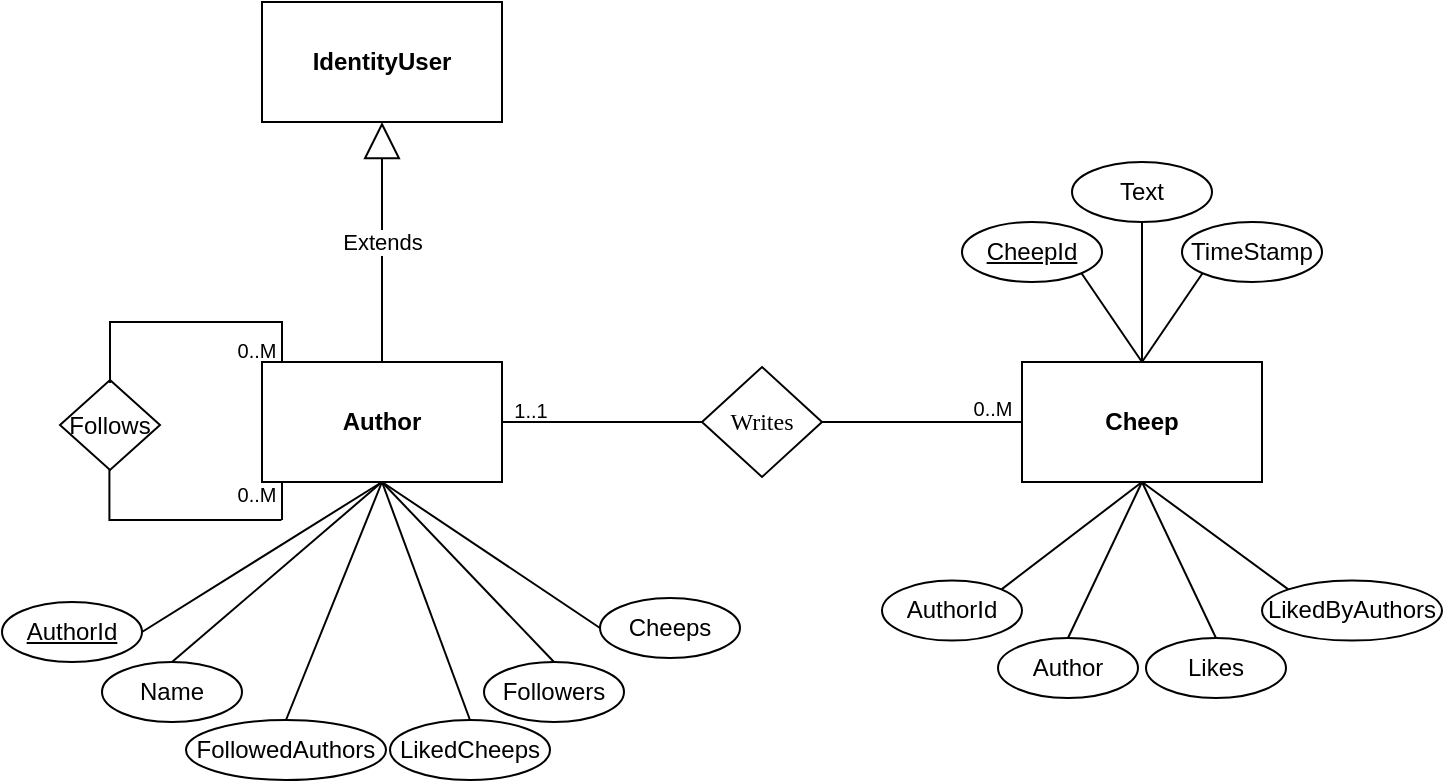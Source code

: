 <mxfile scale="1" border="0" version="25.0.3">
  <diagram name="Page-1" id="4bUbKnh6gYmCgnC6cDFE">
    <mxGraphModel dx="794" dy="1558" grid="1" gridSize="10" guides="1" tooltips="1" connect="1" arrows="1" fold="1" page="1" pageScale="1" pageWidth="850" pageHeight="1100" math="0" shadow="0">
      <root>
        <mxCell id="0" />
        <mxCell id="1" parent="0" />
        <mxCell id="akzryGPyI8L7cmVsOfkp-1" value="&lt;b style=&quot;&quot;&gt;Author&lt;/b&gt;" style="rounded=0;whiteSpace=wrap;html=1;" parent="1" vertex="1">
          <mxGeometry x="320" y="160" width="120" height="60" as="geometry" />
        </mxCell>
        <mxCell id="akzryGPyI8L7cmVsOfkp-4" value="&lt;font face=&quot;Times New Roman&quot;&gt;Writes&lt;/font&gt;" style="rhombus;whiteSpace=wrap;html=1;" parent="1" vertex="1">
          <mxGeometry x="540" y="162.5" width="60" height="55" as="geometry" />
        </mxCell>
        <mxCell id="akzryGPyI8L7cmVsOfkp-2" value="&lt;font face=&quot;Helvetica&quot;&gt;&lt;b&gt;Cheep&lt;/b&gt;&lt;/font&gt;" style="rounded=0;whiteSpace=wrap;html=1;" parent="1" vertex="1">
          <mxGeometry x="700" y="160" width="120" height="60" as="geometry" />
        </mxCell>
        <mxCell id="akzryGPyI8L7cmVsOfkp-7" value="" style="endArrow=none;html=1;rounded=0;entryX=0;entryY=0.5;entryDx=0;entryDy=0;exitX=1;exitY=0.5;exitDx=0;exitDy=0;" parent="1" source="akzryGPyI8L7cmVsOfkp-1" target="akzryGPyI8L7cmVsOfkp-4" edge="1">
          <mxGeometry width="50" height="50" relative="1" as="geometry">
            <mxPoint x="400" y="300" as="sourcePoint" />
            <mxPoint x="470" y="230" as="targetPoint" />
          </mxGeometry>
        </mxCell>
        <mxCell id="akzryGPyI8L7cmVsOfkp-8" value="" style="endArrow=none;html=1;rounded=0;entryX=0;entryY=0.5;entryDx=0;entryDy=0;" parent="1" source="akzryGPyI8L7cmVsOfkp-4" target="akzryGPyI8L7cmVsOfkp-2" edge="1">
          <mxGeometry width="50" height="50" relative="1" as="geometry">
            <mxPoint x="400" y="300" as="sourcePoint" />
            <mxPoint x="625" y="190" as="targetPoint" />
          </mxGeometry>
        </mxCell>
        <mxCell id="akzryGPyI8L7cmVsOfkp-9" value="&lt;u&gt;&lt;font face=&quot;Helvetica&quot;&gt;AuthorId&lt;/font&gt;&lt;/u&gt;" style="ellipse;whiteSpace=wrap;html=1;" parent="1" vertex="1">
          <mxGeometry x="190" y="280" width="70" height="30" as="geometry" />
        </mxCell>
        <mxCell id="akzryGPyI8L7cmVsOfkp-10" value="Name" style="ellipse;whiteSpace=wrap;html=1;" parent="1" vertex="1">
          <mxGeometry x="240" y="310" width="70" height="30" as="geometry" />
        </mxCell>
        <mxCell id="akzryGPyI8L7cmVsOfkp-11" value="&lt;font face=&quot;Helvetica&quot;&gt;Extends&lt;/font&gt;" style="endArrow=block;endSize=16;endFill=0;html=1;rounded=0;exitX=0.5;exitY=0;exitDx=0;exitDy=0;" parent="1" source="akzryGPyI8L7cmVsOfkp-1" edge="1">
          <mxGeometry width="160" relative="1" as="geometry">
            <mxPoint x="340" y="350" as="sourcePoint" />
            <mxPoint x="380" y="40" as="targetPoint" />
          </mxGeometry>
        </mxCell>
        <mxCell id="akzryGPyI8L7cmVsOfkp-13" value="&lt;b&gt;IdentityUser&lt;/b&gt;" style="rounded=0;whiteSpace=wrap;html=1;" parent="1" vertex="1">
          <mxGeometry x="320" y="-20" width="120" height="60" as="geometry" />
        </mxCell>
        <mxCell id="akzryGPyI8L7cmVsOfkp-14" value="&lt;font face=&quot;Helvetica&quot;&gt;FollowedAuthors&lt;/font&gt;" style="ellipse;whiteSpace=wrap;html=1;" parent="1" vertex="1">
          <mxGeometry x="282" y="339" width="100" height="30" as="geometry" />
        </mxCell>
        <mxCell id="akzryGPyI8L7cmVsOfkp-15" value="&lt;font face=&quot;Helvetica&quot;&gt;Cheeps&lt;/font&gt;" style="ellipse;whiteSpace=wrap;html=1;" parent="1" vertex="1">
          <mxGeometry x="489" y="278" width="70" height="30" as="geometry" />
        </mxCell>
        <mxCell id="akzryGPyI8L7cmVsOfkp-16" value="&lt;font face=&quot;Helvetica&quot;&gt;Followers&lt;/font&gt;" style="ellipse;whiteSpace=wrap;html=1;" parent="1" vertex="1">
          <mxGeometry x="431" y="310" width="70" height="30" as="geometry" />
        </mxCell>
        <mxCell id="akzryGPyI8L7cmVsOfkp-17" value="&lt;font face=&quot;Helvetica&quot;&gt;LikedCheeps&lt;/font&gt;" style="ellipse;whiteSpace=wrap;html=1;" parent="1" vertex="1">
          <mxGeometry x="384" y="339" width="80" height="30" as="geometry" />
        </mxCell>
        <mxCell id="akzryGPyI8L7cmVsOfkp-35" value="" style="endArrow=none;html=1;rounded=0;exitX=1;exitY=0.5;exitDx=0;exitDy=0;entryX=0.5;entryY=1;entryDx=0;entryDy=0;" parent="1" source="akzryGPyI8L7cmVsOfkp-9" target="akzryGPyI8L7cmVsOfkp-1" edge="1">
          <mxGeometry width="50" height="50" relative="1" as="geometry">
            <mxPoint x="270" y="270" as="sourcePoint" />
            <mxPoint x="320" y="220" as="targetPoint" />
          </mxGeometry>
        </mxCell>
        <mxCell id="akzryGPyI8L7cmVsOfkp-36" value="" style="endArrow=none;html=1;rounded=0;exitX=0.5;exitY=0;exitDx=0;exitDy=0;" parent="1" source="akzryGPyI8L7cmVsOfkp-10" edge="1">
          <mxGeometry width="50" height="50" relative="1" as="geometry">
            <mxPoint x="270" y="275" as="sourcePoint" />
            <mxPoint x="380" y="220" as="targetPoint" />
          </mxGeometry>
        </mxCell>
        <mxCell id="akzryGPyI8L7cmVsOfkp-37" value="" style="endArrow=none;html=1;rounded=0;exitX=0.5;exitY=0;exitDx=0;exitDy=0;entryX=0.5;entryY=1;entryDx=0;entryDy=0;" parent="1" source="akzryGPyI8L7cmVsOfkp-14" target="akzryGPyI8L7cmVsOfkp-1" edge="1">
          <mxGeometry width="50" height="50" relative="1" as="geometry">
            <mxPoint x="285" y="320" as="sourcePoint" />
            <mxPoint x="360" y="230" as="targetPoint" />
          </mxGeometry>
        </mxCell>
        <mxCell id="akzryGPyI8L7cmVsOfkp-38" value="" style="endArrow=none;html=1;rounded=0;exitX=0.5;exitY=0;exitDx=0;exitDy=0;" parent="1" source="akzryGPyI8L7cmVsOfkp-17" edge="1">
          <mxGeometry width="50" height="50" relative="1" as="geometry">
            <mxPoint x="342" y="349" as="sourcePoint" />
            <mxPoint x="380" y="220" as="targetPoint" />
          </mxGeometry>
        </mxCell>
        <mxCell id="akzryGPyI8L7cmVsOfkp-39" value="" style="endArrow=none;html=1;rounded=0;exitX=0.5;exitY=0;exitDx=0;exitDy=0;entryX=0.5;entryY=1;entryDx=0;entryDy=0;" parent="1" source="akzryGPyI8L7cmVsOfkp-16" target="akzryGPyI8L7cmVsOfkp-1" edge="1">
          <mxGeometry width="50" height="50" relative="1" as="geometry">
            <mxPoint x="434" y="349" as="sourcePoint" />
            <mxPoint x="390" y="230" as="targetPoint" />
          </mxGeometry>
        </mxCell>
        <mxCell id="akzryGPyI8L7cmVsOfkp-42" value="" style="endArrow=none;html=1;rounded=0;exitX=0;exitY=0.5;exitDx=0;exitDy=0;" parent="1" source="akzryGPyI8L7cmVsOfkp-15" edge="1">
          <mxGeometry width="50" height="50" relative="1" as="geometry">
            <mxPoint x="475" y="310" as="sourcePoint" />
            <mxPoint x="380" y="220" as="targetPoint" />
          </mxGeometry>
        </mxCell>
        <mxCell id="akzryGPyI8L7cmVsOfkp-46" value="&lt;font face=&quot;Helvetica&quot;&gt;Follows&lt;/font&gt;" style="rhombus;whiteSpace=wrap;html=1;" parent="1" vertex="1">
          <mxGeometry x="219" y="169" width="50" height="45" as="geometry" />
        </mxCell>
        <mxCell id="akzryGPyI8L7cmVsOfkp-47" value="" style="shape=partialRectangle;whiteSpace=wrap;html=1;bottom=0;right=0;fillColor=none;" parent="1" vertex="1">
          <mxGeometry x="244" y="140" width="86" height="30" as="geometry" />
        </mxCell>
        <mxCell id="akzryGPyI8L7cmVsOfkp-48" value="" style="shape=partialRectangle;whiteSpace=wrap;html=1;bottom=0;right=0;fillColor=none;rotation=-90;" parent="1" vertex="1">
          <mxGeometry x="274.07" y="183.81" width="24.77" height="85.5" as="geometry" />
        </mxCell>
        <mxCell id="akzryGPyI8L7cmVsOfkp-58" value="" style="endArrow=none;html=1;rounded=0;entryX=1;entryY=0;entryDx=0;entryDy=0;" parent="1" target="akzryGPyI8L7cmVsOfkp-47" edge="1">
          <mxGeometry width="50" height="50" relative="1" as="geometry">
            <mxPoint x="330" y="160" as="sourcePoint" />
            <mxPoint x="770" y="140" as="targetPoint" />
          </mxGeometry>
        </mxCell>
        <mxCell id="akzryGPyI8L7cmVsOfkp-64" value="" style="endArrow=none;html=1;rounded=0;entryX=1;entryY=0;entryDx=0;entryDy=0;" parent="1" edge="1">
          <mxGeometry width="50" height="50" relative="1" as="geometry">
            <mxPoint x="330" y="239" as="sourcePoint" />
            <mxPoint x="330" y="220" as="targetPoint" />
          </mxGeometry>
        </mxCell>
        <mxCell id="akzryGPyI8L7cmVsOfkp-65" value="&lt;font face=&quot;Helvetica&quot; style=&quot;font-size: 10px;&quot;&gt;0..M&lt;/font&gt;" style="text;html=1;align=center;verticalAlign=middle;resizable=0;points=[];autosize=1;strokeColor=none;fillColor=none;" parent="1" vertex="1">
          <mxGeometry x="665" y="168" width="40" height="30" as="geometry" />
        </mxCell>
        <mxCell id="akzryGPyI8L7cmVsOfkp-67" value="&lt;font face=&quot;Helvetica&quot; style=&quot;font-size: 10px;&quot;&gt;1..1&lt;/font&gt;" style="text;html=1;align=center;verticalAlign=middle;resizable=0;points=[];autosize=1;strokeColor=none;fillColor=none;" parent="1" vertex="1">
          <mxGeometry x="434" y="169" width="40" height="30" as="geometry" />
        </mxCell>
        <mxCell id="akzryGPyI8L7cmVsOfkp-69" value="&lt;font face=&quot;Helvetica&quot; style=&quot;font-size: 10px;&quot;&gt;0..M&lt;/font&gt;" style="text;html=1;align=center;verticalAlign=middle;resizable=0;points=[];autosize=1;strokeColor=none;fillColor=none;" parent="1" vertex="1">
          <mxGeometry x="297" y="139" width="40" height="30" as="geometry" />
        </mxCell>
        <mxCell id="akzryGPyI8L7cmVsOfkp-70" value="&lt;font face=&quot;Helvetica&quot; style=&quot;font-size: 10px;&quot;&gt;0..M&lt;/font&gt;" style="text;html=1;align=center;verticalAlign=middle;resizable=0;points=[];autosize=1;strokeColor=none;fillColor=none;" parent="1" vertex="1">
          <mxGeometry x="297" y="211" width="40" height="30" as="geometry" />
        </mxCell>
        <mxCell id="akzryGPyI8L7cmVsOfkp-71" value="&lt;font face=&quot;Helvetica&quot;&gt;AuthorId&lt;/font&gt;" style="ellipse;whiteSpace=wrap;html=1;" parent="1" vertex="1">
          <mxGeometry x="630" y="269.31" width="70" height="30" as="geometry" />
        </mxCell>
        <mxCell id="akzryGPyI8L7cmVsOfkp-72" value="&lt;font face=&quot;Helvetica&quot;&gt;Author&lt;/font&gt;" style="ellipse;whiteSpace=wrap;html=1;" parent="1" vertex="1">
          <mxGeometry x="688" y="298" width="70" height="30" as="geometry" />
        </mxCell>
        <mxCell id="akzryGPyI8L7cmVsOfkp-73" value="Likes" style="ellipse;whiteSpace=wrap;html=1;" parent="1" vertex="1">
          <mxGeometry x="762" y="298" width="70" height="30" as="geometry" />
        </mxCell>
        <mxCell id="akzryGPyI8L7cmVsOfkp-74" value="&lt;font face=&quot;Helvetica&quot;&gt;LikedByAuthors&lt;/font&gt;" style="ellipse;whiteSpace=wrap;html=1;" parent="1" vertex="1">
          <mxGeometry x="820" y="269.31" width="90" height="30" as="geometry" />
        </mxCell>
        <mxCell id="akzryGPyI8L7cmVsOfkp-75" value="&lt;u&gt;&lt;font face=&quot;Helvetica&quot;&gt;CheepId&lt;/font&gt;&lt;/u&gt;" style="ellipse;whiteSpace=wrap;html=1;" parent="1" vertex="1">
          <mxGeometry x="670" y="90" width="70" height="30" as="geometry" />
        </mxCell>
        <mxCell id="akzryGPyI8L7cmVsOfkp-76" value="Text" style="ellipse;whiteSpace=wrap;html=1;" parent="1" vertex="1">
          <mxGeometry x="725" y="60" width="70" height="30" as="geometry" />
        </mxCell>
        <mxCell id="akzryGPyI8L7cmVsOfkp-77" value="&lt;font face=&quot;Helvetica&quot;&gt;TimeStamp&lt;/font&gt;" style="ellipse;whiteSpace=wrap;html=1;" parent="1" vertex="1">
          <mxGeometry x="780" y="90" width="70" height="30" as="geometry" />
        </mxCell>
        <mxCell id="akzryGPyI8L7cmVsOfkp-78" value="" style="endArrow=none;html=1;rounded=0;entryX=1;entryY=1;entryDx=0;entryDy=0;exitX=0.5;exitY=0;exitDx=0;exitDy=0;" parent="1" source="akzryGPyI8L7cmVsOfkp-2" target="akzryGPyI8L7cmVsOfkp-75" edge="1">
          <mxGeometry width="50" height="50" relative="1" as="geometry">
            <mxPoint x="760" y="170" as="sourcePoint" />
            <mxPoint x="920" y="200" as="targetPoint" />
          </mxGeometry>
        </mxCell>
        <mxCell id="akzryGPyI8L7cmVsOfkp-79" value="" style="endArrow=none;html=1;rounded=0;entryX=0.5;entryY=1;entryDx=0;entryDy=0;" parent="1" source="akzryGPyI8L7cmVsOfkp-2" target="akzryGPyI8L7cmVsOfkp-76" edge="1">
          <mxGeometry width="50" height="50" relative="1" as="geometry">
            <mxPoint x="870" y="250" as="sourcePoint" />
            <mxPoint x="920" y="200" as="targetPoint" />
          </mxGeometry>
        </mxCell>
        <mxCell id="akzryGPyI8L7cmVsOfkp-80" value="" style="endArrow=none;html=1;rounded=0;entryX=0;entryY=1;entryDx=0;entryDy=0;exitX=0.5;exitY=0;exitDx=0;exitDy=0;" parent="1" source="akzryGPyI8L7cmVsOfkp-2" target="akzryGPyI8L7cmVsOfkp-77" edge="1">
          <mxGeometry width="50" height="50" relative="1" as="geometry">
            <mxPoint x="870" y="250" as="sourcePoint" />
            <mxPoint x="920" y="200" as="targetPoint" />
          </mxGeometry>
        </mxCell>
        <mxCell id="akzryGPyI8L7cmVsOfkp-81" value="" style="endArrow=none;html=1;rounded=0;exitX=1;exitY=0;exitDx=0;exitDy=0;entryX=0.5;entryY=1;entryDx=0;entryDy=0;" parent="1" source="akzryGPyI8L7cmVsOfkp-71" target="akzryGPyI8L7cmVsOfkp-2" edge="1">
          <mxGeometry width="50" height="50" relative="1" as="geometry">
            <mxPoint x="870" y="250" as="sourcePoint" />
            <mxPoint x="920" y="200" as="targetPoint" />
          </mxGeometry>
        </mxCell>
        <mxCell id="akzryGPyI8L7cmVsOfkp-82" value="" style="endArrow=none;html=1;rounded=0;exitX=0.5;exitY=0;exitDx=0;exitDy=0;entryX=0.5;entryY=1;entryDx=0;entryDy=0;" parent="1" source="akzryGPyI8L7cmVsOfkp-72" target="akzryGPyI8L7cmVsOfkp-2" edge="1">
          <mxGeometry width="50" height="50" relative="1" as="geometry">
            <mxPoint x="870" y="250" as="sourcePoint" />
            <mxPoint x="920" y="200" as="targetPoint" />
          </mxGeometry>
        </mxCell>
        <mxCell id="akzryGPyI8L7cmVsOfkp-83" value="" style="endArrow=none;html=1;rounded=0;exitX=0.5;exitY=0;exitDx=0;exitDy=0;entryX=0.5;entryY=1;entryDx=0;entryDy=0;" parent="1" source="akzryGPyI8L7cmVsOfkp-73" target="akzryGPyI8L7cmVsOfkp-2" edge="1">
          <mxGeometry width="50" height="50" relative="1" as="geometry">
            <mxPoint x="870" y="250" as="sourcePoint" />
            <mxPoint x="920" y="200" as="targetPoint" />
          </mxGeometry>
        </mxCell>
        <mxCell id="akzryGPyI8L7cmVsOfkp-84" value="" style="endArrow=none;html=1;rounded=0;exitX=0;exitY=0;exitDx=0;exitDy=0;entryX=0.5;entryY=1;entryDx=0;entryDy=0;" parent="1" source="akzryGPyI8L7cmVsOfkp-74" target="akzryGPyI8L7cmVsOfkp-2" edge="1">
          <mxGeometry width="50" height="50" relative="1" as="geometry">
            <mxPoint x="870" y="250" as="sourcePoint" />
            <mxPoint x="920" y="200" as="targetPoint" />
          </mxGeometry>
        </mxCell>
      </root>
    </mxGraphModel>
  </diagram>
</mxfile>
